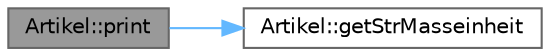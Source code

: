 digraph "Artikel::print"
{
 // INTERACTIVE_SVG=YES
 // LATEX_PDF_SIZE
  bgcolor="transparent";
  edge [fontname=Helvetica,fontsize=10,labelfontname=Helvetica,labelfontsize=10];
  node [fontname=Helvetica,fontsize=10,shape=box,height=0.2,width=0.4];
  rankdir="LR";
  Node1 [id="Node000001",label="Artikel::print",height=0.2,width=0.4,color="gray40", fillcolor="grey60", style="filled", fontcolor="black",tooltip="Gibt die Artikelinformationen aus."];
  Node1 -> Node2 [id="edge2_Node000001_Node000002",color="steelblue1",style="solid",tooltip=" "];
  Node2 [id="Node000002",label="Artikel::getStrMasseinheit",height=0.2,width=0.4,color="grey40", fillcolor="white", style="filled",URL="$classArtikel.html#a900bcb74995ac0ae2e4089dfad32da30",tooltip="Gibt die Masseinheit des Artikels als Zeichenkette zurueck."];
}
